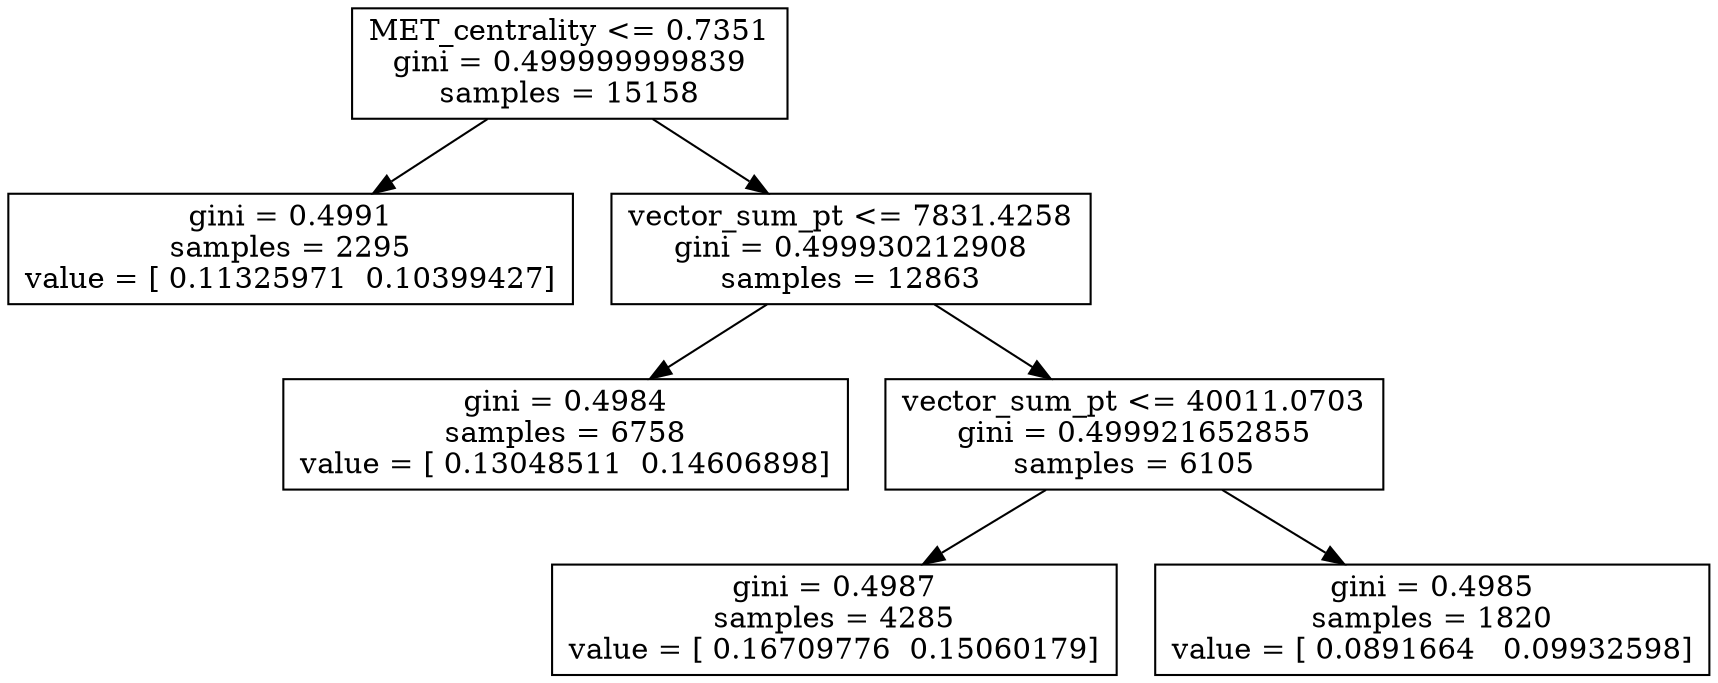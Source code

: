 digraph Tree {
0 [label="MET_centrality <= 0.7351\ngini = 0.499999999839\nsamples = 15158", shape="box"] ;
1 [label="gini = 0.4991\nsamples = 2295\nvalue = [ 0.11325971  0.10399427]", shape="box"] ;
0 -> 1 ;
2 [label="vector_sum_pt <= 7831.4258\ngini = 0.499930212908\nsamples = 12863", shape="box"] ;
0 -> 2 ;
3 [label="gini = 0.4984\nsamples = 6758\nvalue = [ 0.13048511  0.14606898]", shape="box"] ;
2 -> 3 ;
4 [label="vector_sum_pt <= 40011.0703\ngini = 0.499921652855\nsamples = 6105", shape="box"] ;
2 -> 4 ;
5 [label="gini = 0.4987\nsamples = 4285\nvalue = [ 0.16709776  0.15060179]", shape="box"] ;
4 -> 5 ;
6 [label="gini = 0.4985\nsamples = 1820\nvalue = [ 0.0891664   0.09932598]", shape="box"] ;
4 -> 6 ;
}